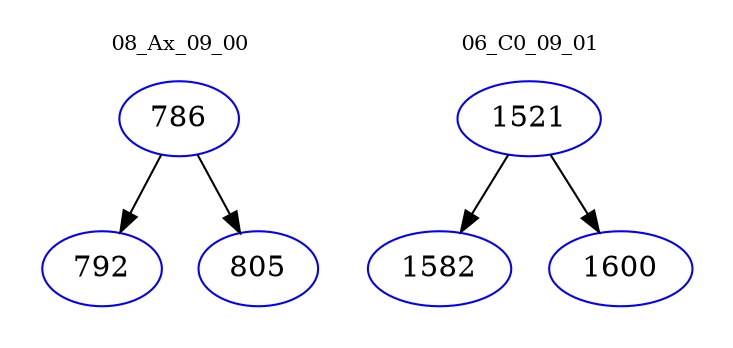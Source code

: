 digraph{
subgraph cluster_0 {
color = white
label = "08_Ax_09_00";
fontsize=10;
T0_786 [label="786", color="blue"]
T0_786 -> T0_792 [color="black"]
T0_792 [label="792", color="blue"]
T0_786 -> T0_805 [color="black"]
T0_805 [label="805", color="blue"]
}
subgraph cluster_1 {
color = white
label = "06_C0_09_01";
fontsize=10;
T1_1521 [label="1521", color="blue"]
T1_1521 -> T1_1582 [color="black"]
T1_1582 [label="1582", color="blue"]
T1_1521 -> T1_1600 [color="black"]
T1_1600 [label="1600", color="blue"]
}
}
